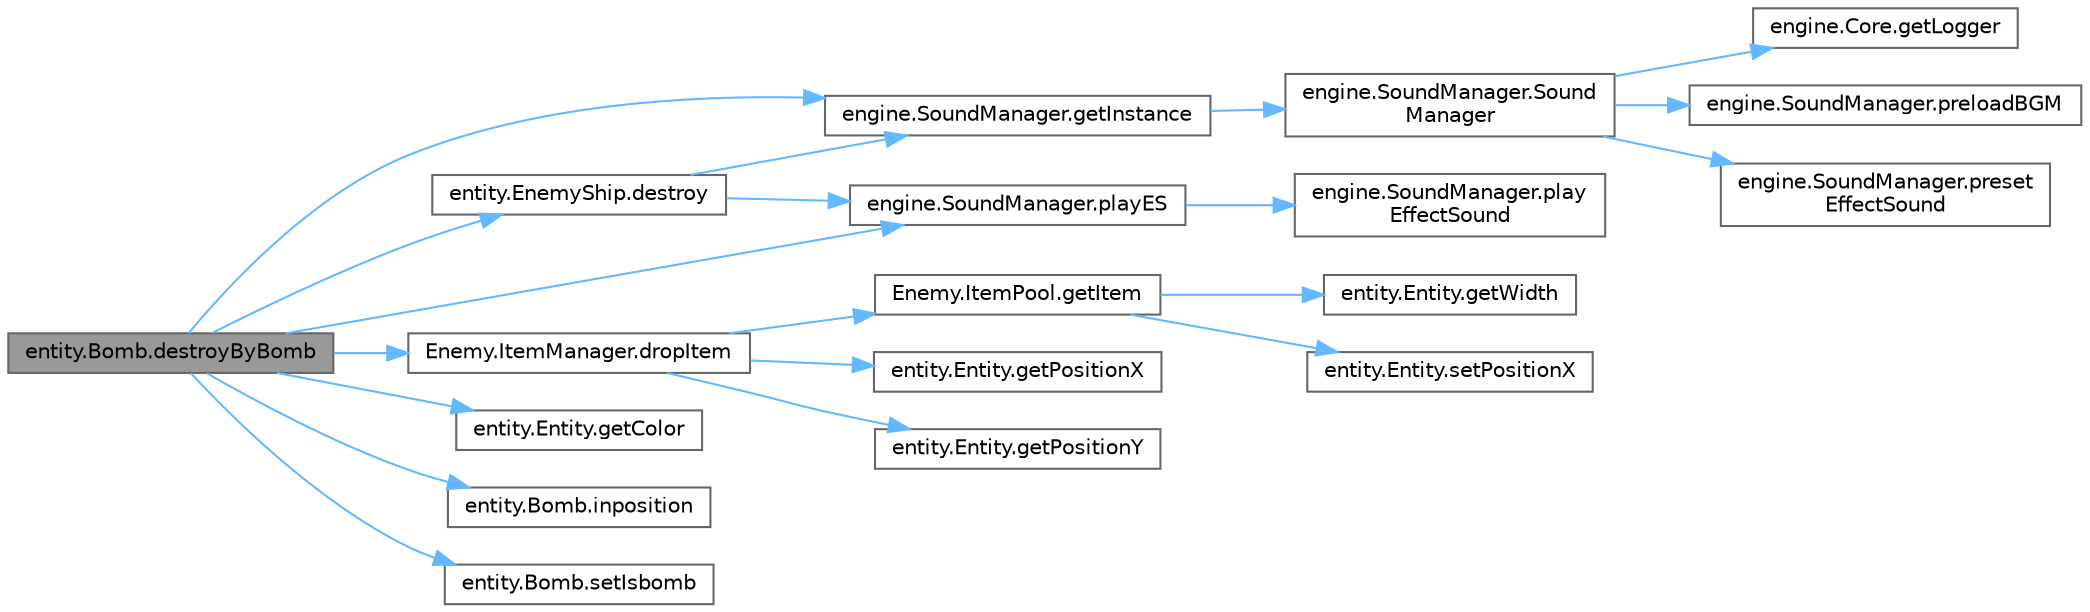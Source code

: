 digraph "entity.Bomb.destroyByBomb"
{
 // LATEX_PDF_SIZE
  bgcolor="transparent";
  edge [fontname=Helvetica,fontsize=10,labelfontname=Helvetica,labelfontsize=10];
  node [fontname=Helvetica,fontsize=10,shape=box,height=0.2,width=0.4];
  rankdir="LR";
  Node1 [id="Node000001",label="entity.Bomb.destroyByBomb",height=0.2,width=0.4,color="gray40", fillcolor="grey60", style="filled", fontcolor="black",tooltip=" "];
  Node1 -> Node2 [id="edge1_Node000001_Node000002",color="steelblue1",style="solid",tooltip=" "];
  Node2 [id="Node000002",label="entity.EnemyShip.destroy",height=0.2,width=0.4,color="grey40", fillcolor="white", style="filled",URL="$classentity_1_1_enemy_ship.html#a64297ffda858a49a7f3cb2ddde1c36b6",tooltip="Destroys the ship, causing an explosion."];
  Node2 -> Node3 [id="edge2_Node000002_Node000003",color="steelblue1",style="solid",tooltip=" "];
  Node3 [id="Node000003",label="engine.SoundManager.getInstance",height=0.2,width=0.4,color="grey40", fillcolor="white", style="filled",URL="$classengine_1_1_sound_manager.html#a4e6f0b41bd8568517ad66a9407a77fea",tooltip=" "];
  Node3 -> Node4 [id="edge3_Node000003_Node000004",color="steelblue1",style="solid",tooltip=" "];
  Node4 [id="Node000004",label="engine.SoundManager.Sound\lManager",height=0.2,width=0.4,color="grey40", fillcolor="white", style="filled",URL="$classengine_1_1_sound_manager.html#a18b0e843467737587e1ce3f2d844f4f9",tooltip="Code Description Base: BGM files are stored in res/sound/BGM ES files are stored in res/sound/ES,..."];
  Node4 -> Node5 [id="edge4_Node000004_Node000005",color="steelblue1",style="solid",tooltip=" "];
  Node5 [id="Node000005",label="engine.Core.getLogger",height=0.2,width=0.4,color="grey40", fillcolor="white", style="filled",URL="$classengine_1_1_core.html#a89349dea52049be064320358db9412a2",tooltip="Controls access to the logger."];
  Node4 -> Node6 [id="edge5_Node000004_Node000006",color="steelblue1",style="solid",tooltip=" "];
  Node6 [id="Node000006",label="engine.SoundManager.preloadBGM",height=0.2,width=0.4,color="grey40", fillcolor="white", style="filled",URL="$classengine_1_1_sound_manager.html#a6bcd9eaf792c1b87b19a6f6f37f9c4cb",tooltip=" "];
  Node4 -> Node7 [id="edge6_Node000004_Node000007",color="steelblue1",style="solid",tooltip=" "];
  Node7 [id="Node000007",label="engine.SoundManager.preset\lEffectSound",height=0.2,width=0.4,color="grey40", fillcolor="white", style="filled",URL="$classengine_1_1_sound_manager.html#af26c2bfcdc62884f2f9bc521b437905f",tooltip=" "];
  Node2 -> Node8 [id="edge7_Node000002_Node000008",color="steelblue1",style="solid",tooltip=" "];
  Node8 [id="Node000008",label="engine.SoundManager.playES",height=0.2,width=0.4,color="grey40", fillcolor="white", style="filled",URL="$classengine_1_1_sound_manager.html#af326739e7c567da7bedf9a07eff7e232",tooltip=" "];
  Node8 -> Node9 [id="edge8_Node000008_Node000009",color="steelblue1",style="solid",tooltip=" "];
  Node9 [id="Node000009",label="engine.SoundManager.play\lEffectSound",height=0.2,width=0.4,color="grey40", fillcolor="white", style="filled",URL="$classengine_1_1_sound_manager.html#aff8a50dd8c931099450db7066e6a360e",tooltip=" "];
  Node1 -> Node10 [id="edge9_Node000001_Node000010",color="steelblue1",style="solid",tooltip=" "];
  Node10 [id="Node000010",label="Enemy.ItemManager.dropItem",height=0.2,width=0.4,color="grey40", fillcolor="white", style="filled",URL="$class_enemy_1_1_item_manager.html#aab357bd87102d8477d909ad527f3563a",tooltip=" "];
  Node10 -> Node11 [id="edge10_Node000010_Node000011",color="steelblue1",style="solid",tooltip=" "];
  Node11 [id="Node000011",label="Enemy.ItemPool.getItem",height=0.2,width=0.4,color="grey40", fillcolor="white", style="filled",URL="$class_enemy_1_1_item_pool.html#a137f799e5f461caed45ef95615d32258",tooltip=" "];
  Node11 -> Node12 [id="edge11_Node000011_Node000012",color="steelblue1",style="solid",tooltip=" "];
  Node12 [id="Node000012",label="entity.Entity.getWidth",height=0.2,width=0.4,color="grey40", fillcolor="white", style="filled",URL="$classentity_1_1_entity.html#a9eed63b7e9308461e1af62cabcbe0219",tooltip="Getter for the width of the image associated to the entity."];
  Node11 -> Node13 [id="edge12_Node000011_Node000013",color="steelblue1",style="solid",tooltip=" "];
  Node13 [id="Node000013",label="entity.Entity.setPositionX",height=0.2,width=0.4,color="grey40", fillcolor="white", style="filled",URL="$classentity_1_1_entity.html#a34b1106b5fc108c72ce6083d913e42ed",tooltip="Setter for the X axis position of the entity."];
  Node10 -> Node14 [id="edge13_Node000010_Node000014",color="steelblue1",style="solid",tooltip=" "];
  Node14 [id="Node000014",label="entity.Entity.getPositionX",height=0.2,width=0.4,color="grey40", fillcolor="white", style="filled",URL="$classentity_1_1_entity.html#aade70f342a09b3c37b7f40d17db45983",tooltip="Getter for the X axis position of the entity."];
  Node10 -> Node15 [id="edge14_Node000010_Node000015",color="steelblue1",style="solid",tooltip=" "];
  Node15 [id="Node000015",label="entity.Entity.getPositionY",height=0.2,width=0.4,color="grey40", fillcolor="white", style="filled",URL="$classentity_1_1_entity.html#afdcbb4ca073d5a81b37ed096ac85f5ef",tooltip="Getter for the Y axis position of the entity."];
  Node1 -> Node16 [id="edge15_Node000001_Node000016",color="steelblue1",style="solid",tooltip=" "];
  Node16 [id="Node000016",label="entity.Entity.getColor",height=0.2,width=0.4,color="grey40", fillcolor="white", style="filled",URL="$classentity_1_1_entity.html#a3016a1d6a74d9a823feaf4cb0b537ef5",tooltip="Getter for the color of the entity."];
  Node1 -> Node3 [id="edge16_Node000001_Node000003",color="steelblue1",style="solid",tooltip=" "];
  Node1 -> Node17 [id="edge17_Node000001_Node000017",color="steelblue1",style="solid",tooltip=" "];
  Node17 [id="Node000017",label="entity.Bomb.inposition",height=0.2,width=0.4,color="grey40", fillcolor="white", style="filled",URL="$classentity_1_1_bomb.html#a2c2aa214e3e9ff188fbb73e4185d6702",tooltip=" "];
  Node1 -> Node8 [id="edge18_Node000001_Node000008",color="steelblue1",style="solid",tooltip=" "];
  Node1 -> Node18 [id="edge19_Node000001_Node000018",color="steelblue1",style="solid",tooltip=" "];
  Node18 [id="Node000018",label="entity.Bomb.setIsbomb",height=0.2,width=0.4,color="grey40", fillcolor="white", style="filled",URL="$classentity_1_1_bomb.html#a2e4fa892a2819d71344776f770ef0e38",tooltip=" "];
}
